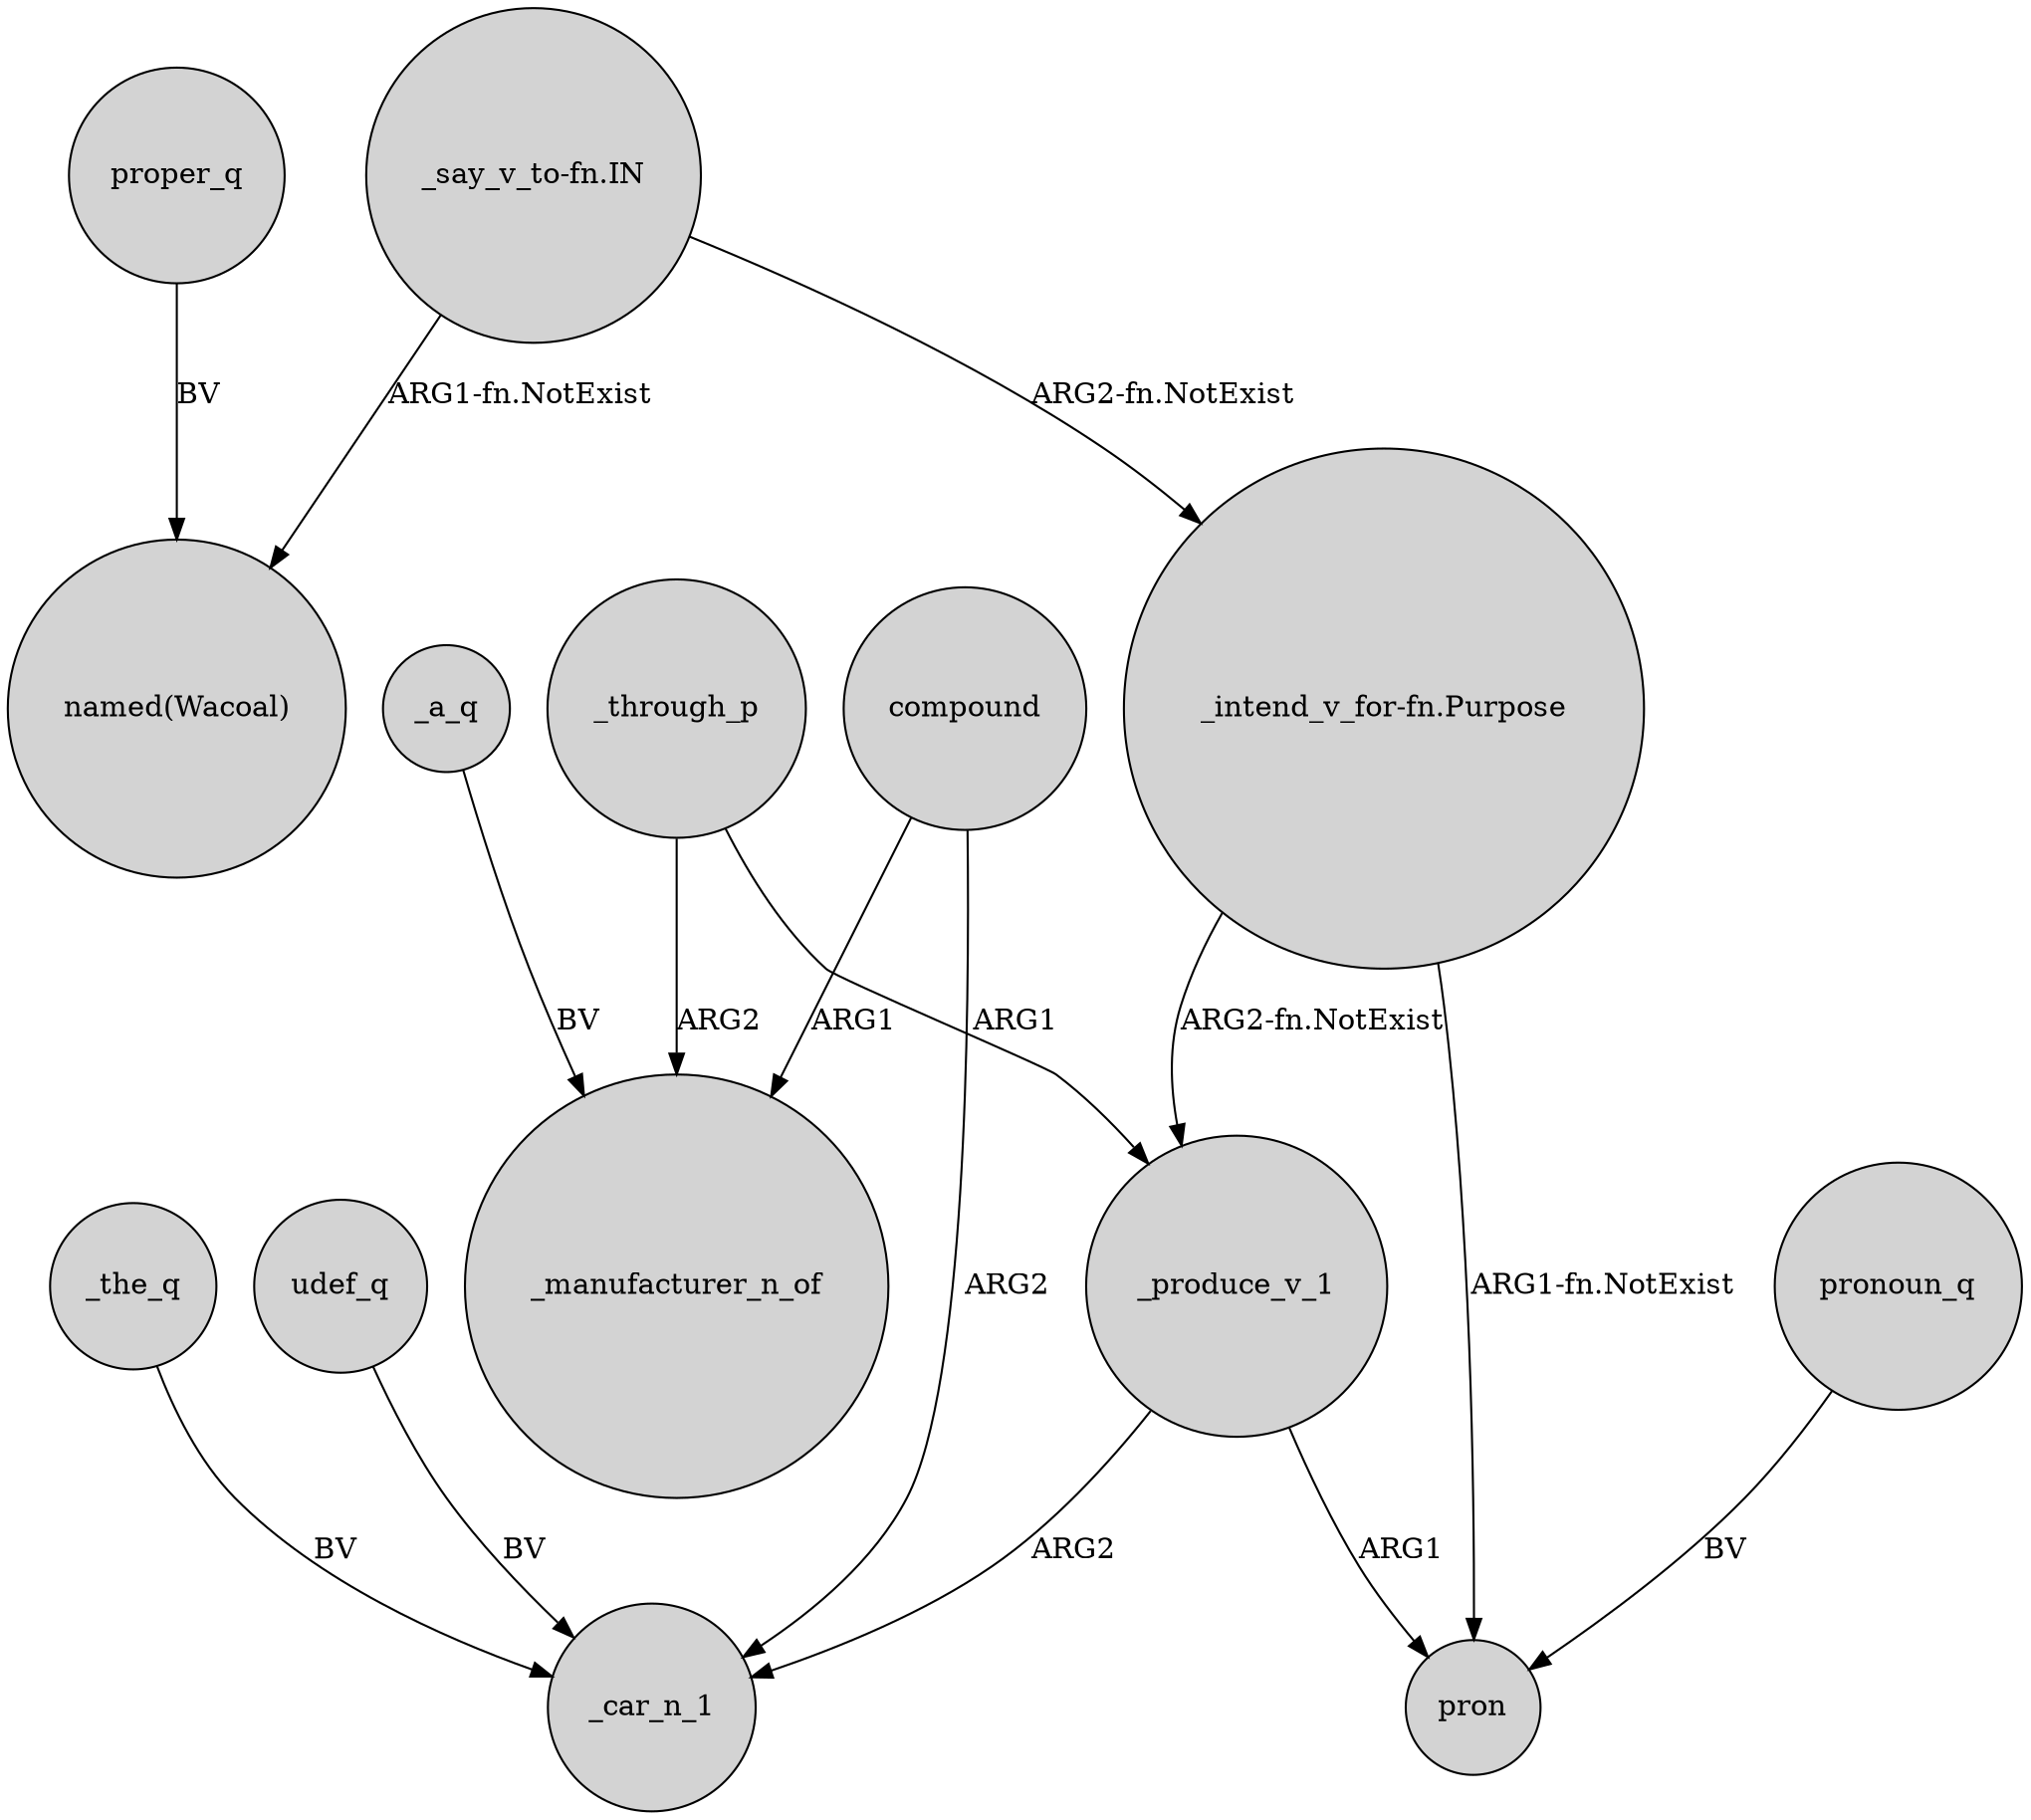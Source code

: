 digraph {
	node [shape=circle style=filled]
	"_say_v_to-fn.IN" -> "_intend_v_for-fn.Purpose" [label="ARG2-fn.NotExist"]
	_the_q -> _car_n_1 [label=BV]
	udef_q -> _car_n_1 [label=BV]
	compound -> _manufacturer_n_of [label=ARG1]
	proper_q -> "named(Wacoal)" [label=BV]
	_produce_v_1 -> _car_n_1 [label=ARG2]
	_through_p -> _manufacturer_n_of [label=ARG2]
	_a_q -> _manufacturer_n_of [label=BV]
	compound -> _car_n_1 [label=ARG2]
	"_intend_v_for-fn.Purpose" -> pron [label="ARG1-fn.NotExist"]
	"_intend_v_for-fn.Purpose" -> _produce_v_1 [label="ARG2-fn.NotExist"]
	"_say_v_to-fn.IN" -> "named(Wacoal)" [label="ARG1-fn.NotExist"]
	_through_p -> _produce_v_1 [label=ARG1]
	_produce_v_1 -> pron [label=ARG1]
	pronoun_q -> pron [label=BV]
}
